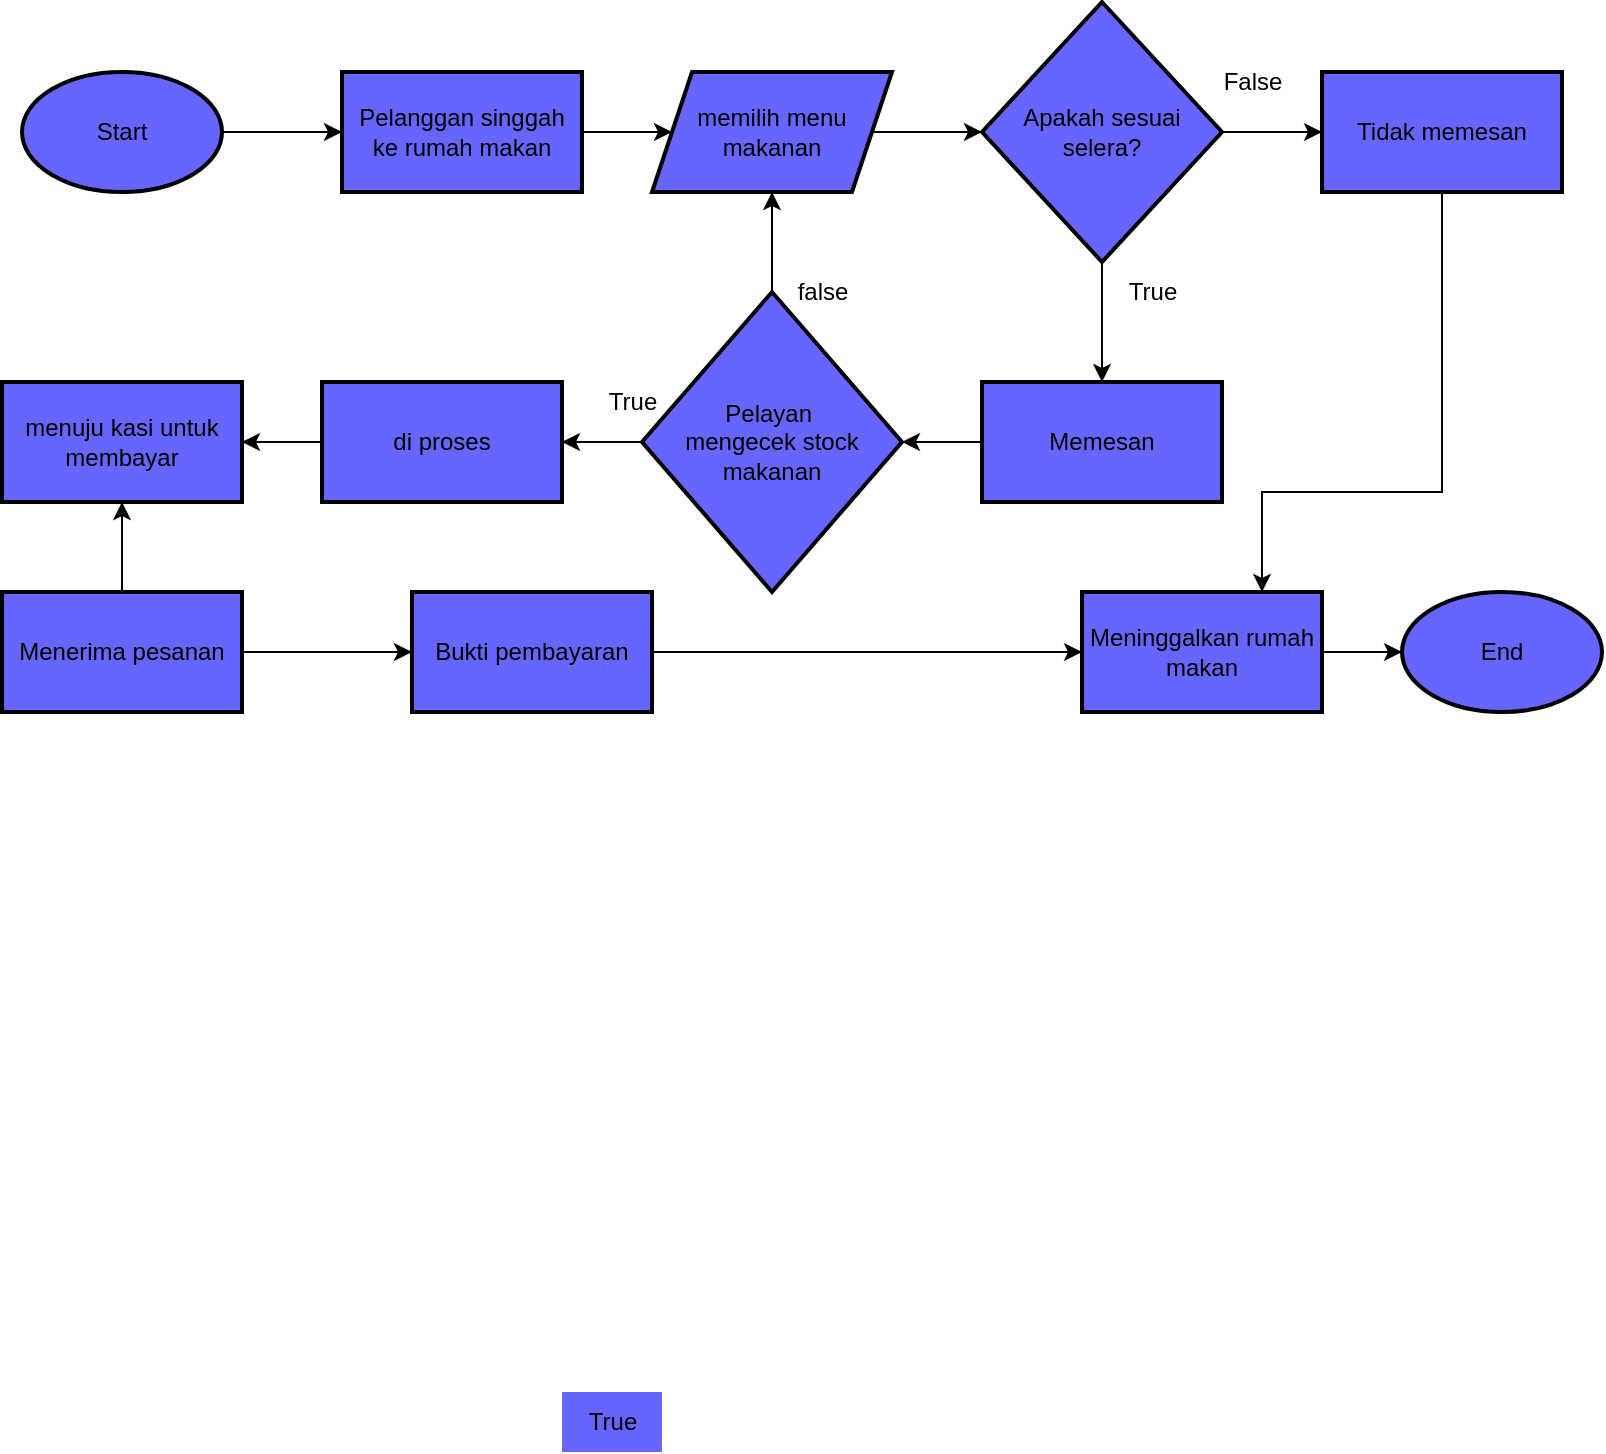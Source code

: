 <mxfile version="24.7.8" pages="5">
  <diagram name="pemesanan makanan" id="CkbLeCHALclp_3PPHxIY">
    <mxGraphModel dx="1399" dy="550" grid="1" gridSize="10" guides="1" tooltips="1" connect="1" arrows="1" fold="1" page="1" pageScale="1" pageWidth="850" pageHeight="1100" math="0" shadow="0">
      <root>
        <mxCell id="0" />
        <mxCell id="1" parent="0" />
        <mxCell id="htsnyswXLWh0J3llnp7j-3" value="" style="edgeStyle=orthogonalEdgeStyle;rounded=0;orthogonalLoop=1;jettySize=auto;html=1;fillColor=#6666FF;" edge="1" parent="1" source="htsnyswXLWh0J3llnp7j-1" target="htsnyswXLWh0J3llnp7j-2">
          <mxGeometry relative="1" as="geometry" />
        </mxCell>
        <mxCell id="htsnyswXLWh0J3llnp7j-1" value="Start" style="strokeWidth=2;html=1;shape=mxgraph.flowchart.start_1;whiteSpace=wrap;fillColor=#6666FF;" vertex="1" parent="1">
          <mxGeometry x="50" y="60" width="100" height="60" as="geometry" />
        </mxCell>
        <mxCell id="5s0gb9AoTBUHv-penZFS-6" value="" style="edgeStyle=orthogonalEdgeStyle;rounded=0;orthogonalLoop=1;jettySize=auto;html=1;fillColor=#6666FF;" edge="1" parent="1" source="htsnyswXLWh0J3llnp7j-2" target="5s0gb9AoTBUHv-penZFS-5">
          <mxGeometry relative="1" as="geometry" />
        </mxCell>
        <mxCell id="htsnyswXLWh0J3llnp7j-2" value="Pelanggan singgah ke rumah makan" style="whiteSpace=wrap;html=1;strokeWidth=2;fillColor=#6666FF;" vertex="1" parent="1">
          <mxGeometry x="210" y="60" width="120" height="60" as="geometry" />
        </mxCell>
        <mxCell id="5s0gb9AoTBUHv-penZFS-8" value="" style="edgeStyle=orthogonalEdgeStyle;rounded=0;orthogonalLoop=1;jettySize=auto;html=1;fillColor=#6666FF;" edge="1" parent="1" source="htsnyswXLWh0J3llnp7j-6" target="htsnyswXLWh0J3llnp7j-8">
          <mxGeometry relative="1" as="geometry" />
        </mxCell>
        <mxCell id="5s0gb9AoTBUHv-penZFS-9" value="" style="edgeStyle=orthogonalEdgeStyle;rounded=0;orthogonalLoop=1;jettySize=auto;html=1;fillColor=#6666FF;" edge="1" parent="1" source="htsnyswXLWh0J3llnp7j-6" target="htsnyswXLWh0J3llnp7j-18">
          <mxGeometry relative="1" as="geometry" />
        </mxCell>
        <mxCell id="htsnyswXLWh0J3llnp7j-6" value="Apakah sesuai selera?" style="rhombus;whiteSpace=wrap;html=1;strokeWidth=2;fillColor=#6666FF;" vertex="1" parent="1">
          <mxGeometry x="530" y="25" width="120" height="130" as="geometry" />
        </mxCell>
        <mxCell id="5s0gb9AoTBUHv-penZFS-16" style="edgeStyle=orthogonalEdgeStyle;rounded=0;orthogonalLoop=1;jettySize=auto;html=1;entryX=0.75;entryY=0;entryDx=0;entryDy=0;fillColor=#6666FF;" edge="1" parent="1" source="htsnyswXLWh0J3llnp7j-8" target="htsnyswXLWh0J3llnp7j-33">
          <mxGeometry relative="1" as="geometry">
            <mxPoint x="670" y="310" as="targetPoint" />
            <Array as="points">
              <mxPoint x="760" y="270" />
              <mxPoint x="670" y="270" />
            </Array>
          </mxGeometry>
        </mxCell>
        <mxCell id="htsnyswXLWh0J3llnp7j-8" value="Tidak memesan" style="whiteSpace=wrap;html=1;strokeWidth=2;fillColor=#6666FF;" vertex="1" parent="1">
          <mxGeometry x="700" y="60" width="120" height="60" as="geometry" />
        </mxCell>
        <mxCell id="htsnyswXLWh0J3llnp7j-23" value="" style="edgeStyle=orthogonalEdgeStyle;rounded=0;orthogonalLoop=1;jettySize=auto;html=1;fillColor=#6666FF;" edge="1" parent="1" source="htsnyswXLWh0J3llnp7j-12" target="htsnyswXLWh0J3llnp7j-22">
          <mxGeometry relative="1" as="geometry" />
        </mxCell>
        <mxCell id="5s0gb9AoTBUHv-penZFS-10" style="edgeStyle=orthogonalEdgeStyle;rounded=0;orthogonalLoop=1;jettySize=auto;html=1;fillColor=#6666FF;" edge="1" parent="1" source="htsnyswXLWh0J3llnp7j-12" target="5s0gb9AoTBUHv-penZFS-5">
          <mxGeometry relative="1" as="geometry" />
        </mxCell>
        <mxCell id="htsnyswXLWh0J3llnp7j-12" value="Pelayan&amp;nbsp;&lt;div&gt;mengecek stock makanan&lt;/div&gt;" style="rhombus;whiteSpace=wrap;html=1;strokeWidth=2;fillColor=#6666FF;" vertex="1" parent="1">
          <mxGeometry x="360" y="170" width="130" height="150" as="geometry" />
        </mxCell>
        <mxCell id="5s0gb9AoTBUHv-penZFS-12" value="" style="edgeStyle=orthogonalEdgeStyle;rounded=0;orthogonalLoop=1;jettySize=auto;html=1;fillColor=#6666FF;" edge="1" parent="1" source="htsnyswXLWh0J3llnp7j-18" target="htsnyswXLWh0J3llnp7j-12">
          <mxGeometry relative="1" as="geometry" />
        </mxCell>
        <mxCell id="htsnyswXLWh0J3llnp7j-18" value="Memesan" style="whiteSpace=wrap;html=1;strokeWidth=2;fillColor=#6666FF;" vertex="1" parent="1">
          <mxGeometry x="530" y="215" width="120" height="60" as="geometry" />
        </mxCell>
        <mxCell id="5s0gb9AoTBUHv-penZFS-13" value="" style="edgeStyle=orthogonalEdgeStyle;rounded=0;orthogonalLoop=1;jettySize=auto;html=1;fillColor=#6666FF;" edge="1" parent="1" source="htsnyswXLWh0J3llnp7j-22" target="htsnyswXLWh0J3llnp7j-29">
          <mxGeometry relative="1" as="geometry" />
        </mxCell>
        <mxCell id="htsnyswXLWh0J3llnp7j-22" value="di proses" style="whiteSpace=wrap;html=1;strokeWidth=2;fillColor=#6666FF;" vertex="1" parent="1">
          <mxGeometry x="200" y="215" width="120" height="60" as="geometry" />
        </mxCell>
        <mxCell id="htsnyswXLWh0J3llnp7j-30" value="" style="edgeStyle=orthogonalEdgeStyle;rounded=0;orthogonalLoop=1;jettySize=auto;html=1;fillColor=#6666FF;" edge="1" parent="1" source="htsnyswXLWh0J3llnp7j-27" target="htsnyswXLWh0J3llnp7j-29">
          <mxGeometry relative="1" as="geometry" />
        </mxCell>
        <mxCell id="5s0gb9AoTBUHv-penZFS-15" value="" style="edgeStyle=orthogonalEdgeStyle;rounded=0;orthogonalLoop=1;jettySize=auto;html=1;fillColor=#6666FF;" edge="1" parent="1" source="htsnyswXLWh0J3llnp7j-27" target="htsnyswXLWh0J3llnp7j-31">
          <mxGeometry relative="1" as="geometry" />
        </mxCell>
        <mxCell id="htsnyswXLWh0J3llnp7j-27" value="Menerima pesanan" style="whiteSpace=wrap;html=1;strokeWidth=2;fillColor=#6666FF;" vertex="1" parent="1">
          <mxGeometry x="40" y="320" width="120" height="60" as="geometry" />
        </mxCell>
        <mxCell id="htsnyswXLWh0J3llnp7j-29" value="menuju kasi untuk membayar" style="whiteSpace=wrap;html=1;strokeWidth=2;fillColor=#6666FF;" vertex="1" parent="1">
          <mxGeometry x="40" y="215" width="120" height="60" as="geometry" />
        </mxCell>
        <mxCell id="htsnyswXLWh0J3llnp7j-34" value="" style="edgeStyle=orthogonalEdgeStyle;rounded=0;orthogonalLoop=1;jettySize=auto;html=1;fillColor=#6666FF;" edge="1" parent="1" source="htsnyswXLWh0J3llnp7j-31" target="htsnyswXLWh0J3llnp7j-33">
          <mxGeometry relative="1" as="geometry" />
        </mxCell>
        <mxCell id="htsnyswXLWh0J3llnp7j-31" value="Bukti pembayaran" style="whiteSpace=wrap;html=1;strokeWidth=2;fillColor=#6666FF;" vertex="1" parent="1">
          <mxGeometry x="245" y="320" width="120" height="60" as="geometry" />
        </mxCell>
        <mxCell id="htsnyswXLWh0J3llnp7j-36" style="edgeStyle=orthogonalEdgeStyle;rounded=0;orthogonalLoop=1;jettySize=auto;html=1;fillColor=#6666FF;" edge="1" parent="1" source="htsnyswXLWh0J3llnp7j-33" target="htsnyswXLWh0J3llnp7j-35">
          <mxGeometry relative="1" as="geometry" />
        </mxCell>
        <mxCell id="htsnyswXLWh0J3llnp7j-33" value="Meninggalkan rumah makan" style="whiteSpace=wrap;html=1;strokeWidth=2;fillColor=#6666FF;" vertex="1" parent="1">
          <mxGeometry x="580" y="320" width="120" height="60" as="geometry" />
        </mxCell>
        <mxCell id="htsnyswXLWh0J3llnp7j-35" value="End" style="strokeWidth=2;html=1;shape=mxgraph.flowchart.start_1;whiteSpace=wrap;fillColor=#6666FF;" vertex="1" parent="1">
          <mxGeometry x="740" y="320" width="100" height="60" as="geometry" />
        </mxCell>
        <mxCell id="htsnyswXLWh0J3llnp7j-39" value="True" style="text;html=1;align=center;verticalAlign=middle;resizable=0;points=[];autosize=1;strokeColor=none;fillColor=none;" vertex="1" parent="1">
          <mxGeometry x="330" y="210" width="50" height="30" as="geometry" />
        </mxCell>
        <mxCell id="htsnyswXLWh0J3llnp7j-40" value="False" style="text;html=1;align=center;verticalAlign=middle;resizable=0;points=[];autosize=1;strokeColor=none;fillColor=none;" vertex="1" parent="1">
          <mxGeometry x="640" y="50" width="50" height="30" as="geometry" />
        </mxCell>
        <mxCell id="htsnyswXLWh0J3llnp7j-41" value="True" style="text;html=1;align=center;verticalAlign=middle;resizable=0;points=[];autosize=1;strokeColor=none;fillColor=#6666FF;" vertex="1" parent="1">
          <mxGeometry x="320" y="720" width="50" height="30" as="geometry" />
        </mxCell>
        <mxCell id="htsnyswXLWh0J3llnp7j-42" value="false" style="text;html=1;align=center;verticalAlign=middle;resizable=0;points=[];autosize=1;strokeColor=none;fillColor=none;" vertex="1" parent="1">
          <mxGeometry x="425" y="155" width="50" height="30" as="geometry" />
        </mxCell>
        <mxCell id="5s0gb9AoTBUHv-penZFS-7" value="" style="edgeStyle=orthogonalEdgeStyle;rounded=0;orthogonalLoop=1;jettySize=auto;html=1;fillColor=#6666FF;" edge="1" parent="1" source="5s0gb9AoTBUHv-penZFS-5" target="htsnyswXLWh0J3llnp7j-6">
          <mxGeometry relative="1" as="geometry" />
        </mxCell>
        <mxCell id="5s0gb9AoTBUHv-penZFS-5" value="memilih menu makanan" style="shape=parallelogram;perimeter=parallelogramPerimeter;whiteSpace=wrap;html=1;fixedSize=1;strokeWidth=2;fillColor=#6666FF;" vertex="1" parent="1">
          <mxGeometry x="365" y="60" width="120" height="60" as="geometry" />
        </mxCell>
        <mxCell id="5s0gb9AoTBUHv-penZFS-17" value="True" style="text;html=1;align=center;verticalAlign=middle;resizable=0;points=[];autosize=1;strokeColor=none;fillColor=none;" vertex="1" parent="1">
          <mxGeometry x="590" y="155" width="50" height="30" as="geometry" />
        </mxCell>
      </root>
    </mxGraphModel>
  </diagram>
  <diagram name="beli laptop" id="Hm82fvYakCjpdmn8j6nd">
    <mxGraphModel dx="1152" dy="453" grid="1" gridSize="10" guides="1" tooltips="1" connect="1" arrows="1" fold="1" page="1" pageScale="1" pageWidth="850" pageHeight="1100" math="0" shadow="0">
      <root>
        <mxCell id="cfcYn18Edp9DdR7p8Wk8-0" />
        <mxCell id="cfcYn18Edp9DdR7p8Wk8-1" parent="cfcYn18Edp9DdR7p8Wk8-0" />
        <mxCell id="cfcYn18Edp9DdR7p8Wk8-2" value="" style="edgeStyle=orthogonalEdgeStyle;rounded=0;orthogonalLoop=1;jettySize=auto;html=1;fillColor=#6666FF;" edge="1" parent="cfcYn18Edp9DdR7p8Wk8-1" source="cfcYn18Edp9DdR7p8Wk8-3" target="cfcYn18Edp9DdR7p8Wk8-5">
          <mxGeometry relative="1" as="geometry" />
        </mxCell>
        <mxCell id="cfcYn18Edp9DdR7p8Wk8-3" value="Start" style="strokeWidth=2;html=1;shape=mxgraph.flowchart.start_1;whiteSpace=wrap;fillColor=#6666FF;" vertex="1" parent="cfcYn18Edp9DdR7p8Wk8-1">
          <mxGeometry x="20" y="60" width="100" height="60" as="geometry" />
        </mxCell>
        <mxCell id="cfcYn18Edp9DdR7p8Wk8-4" value="" style="edgeStyle=orthogonalEdgeStyle;rounded=0;orthogonalLoop=1;jettySize=auto;html=1;fillColor=#6666FF;" edge="1" parent="cfcYn18Edp9DdR7p8Wk8-1" source="cfcYn18Edp9DdR7p8Wk8-5" target="cfcYn18Edp9DdR7p8Wk8-32">
          <mxGeometry relative="1" as="geometry" />
        </mxCell>
        <mxCell id="cfcYn18Edp9DdR7p8Wk8-5" value="&lt;div&gt;hargaLaptop,&lt;span style=&quot;background-color: initial;&quot;&gt;kredit,&lt;/span&gt;&lt;/div&gt;&lt;div&gt;hargaKredit,sisaPinjaman,&lt;/div&gt;&lt;div&gt;uangMuka,cicilan&lt;/div&gt;" style="whiteSpace=wrap;html=1;strokeWidth=2;fillColor=#6666FF;" vertex="1" parent="cfcYn18Edp9DdR7p8Wk8-1">
          <mxGeometry x="150" y="60" width="150" height="60" as="geometry" />
        </mxCell>
        <mxCell id="b50e6whjWkJeKd7gH1mF-1" value="" style="edgeStyle=orthogonalEdgeStyle;rounded=0;orthogonalLoop=1;jettySize=auto;html=1;fillColor=#6666FF;" edge="1" parent="cfcYn18Edp9DdR7p8Wk8-1" source="cfcYn18Edp9DdR7p8Wk8-10" target="cfcYn18Edp9DdR7p8Wk8-15">
          <mxGeometry relative="1" as="geometry" />
        </mxCell>
        <mxCell id="cfcYn18Edp9DdR7p8Wk8-10" value="&lt;div&gt;kredit =&amp;nbsp;&lt;/div&gt;&lt;div&gt;0.20 * hargaLaptop&lt;/div&gt;" style="whiteSpace=wrap;html=1;strokeWidth=2;fillColor=#6666FF;" vertex="1" parent="cfcYn18Edp9DdR7p8Wk8-1">
          <mxGeometry x="480" y="60" width="120" height="60" as="geometry" />
        </mxCell>
        <mxCell id="b50e6whjWkJeKd7gH1mF-3" value="" style="edgeStyle=orthogonalEdgeStyle;rounded=0;orthogonalLoop=1;jettySize=auto;html=1;fillColor=#6666FF;" edge="1" parent="cfcYn18Edp9DdR7p8Wk8-1" source="cfcYn18Edp9DdR7p8Wk8-15" target="b50e6whjWkJeKd7gH1mF-2">
          <mxGeometry relative="1" as="geometry" />
        </mxCell>
        <mxCell id="cfcYn18Edp9DdR7p8Wk8-15" value="hargaKredit =&amp;nbsp;&lt;div&gt;kredit + hargaLaptop&lt;/div&gt;" style="whiteSpace=wrap;html=1;strokeWidth=2;fillColor=#6666FF;" vertex="1" parent="cfcYn18Edp9DdR7p8Wk8-1">
          <mxGeometry x="630" y="60" width="120" height="60" as="geometry" />
        </mxCell>
        <mxCell id="cfcYn18Edp9DdR7p8Wk8-26" value="End" style="strokeWidth=2;html=1;shape=mxgraph.flowchart.start_1;whiteSpace=wrap;fillColor=#6666FF;" vertex="1" parent="cfcYn18Edp9DdR7p8Wk8-1">
          <mxGeometry x="20" y="160" width="100" height="60" as="geometry" />
        </mxCell>
        <mxCell id="cfcYn18Edp9DdR7p8Wk8-29" value="True" style="text;html=1;align=center;verticalAlign=middle;resizable=0;points=[];autosize=1;strokeColor=none;fillColor=#6666FF;" vertex="1" parent="cfcYn18Edp9DdR7p8Wk8-1">
          <mxGeometry x="320" y="720" width="50" height="30" as="geometry" />
        </mxCell>
        <mxCell id="b50e6whjWkJeKd7gH1mF-0" value="" style="edgeStyle=orthogonalEdgeStyle;rounded=0;orthogonalLoop=1;jettySize=auto;html=1;fillColor=#6666FF;" edge="1" parent="cfcYn18Edp9DdR7p8Wk8-1" source="cfcYn18Edp9DdR7p8Wk8-32" target="cfcYn18Edp9DdR7p8Wk8-10">
          <mxGeometry relative="1" as="geometry" />
        </mxCell>
        <mxCell id="cfcYn18Edp9DdR7p8Wk8-32" value="hargaLaptop" style="shape=parallelogram;perimeter=parallelogramPerimeter;whiteSpace=wrap;html=1;fixedSize=1;strokeWidth=2;fillColor=#6666FF;" vertex="1" parent="cfcYn18Edp9DdR7p8Wk8-1">
          <mxGeometry x="330" y="60" width="120" height="60" as="geometry" />
        </mxCell>
        <mxCell id="b50e6whjWkJeKd7gH1mF-5" value="" style="edgeStyle=orthogonalEdgeStyle;rounded=0;orthogonalLoop=1;jettySize=auto;html=1;fillColor=#6666FF;" edge="1" parent="cfcYn18Edp9DdR7p8Wk8-1" source="b50e6whjWkJeKd7gH1mF-2" target="b50e6whjWkJeKd7gH1mF-4">
          <mxGeometry relative="1" as="geometry" />
        </mxCell>
        <mxCell id="b50e6whjWkJeKd7gH1mF-2" value="uangMuka =&amp;nbsp;&lt;div&gt;0.30 * hargaKredit&lt;/div&gt;" style="whiteSpace=wrap;html=1;strokeWidth=2;fillColor=#6666FF;" vertex="1" parent="cfcYn18Edp9DdR7p8Wk8-1">
          <mxGeometry x="630" y="160" width="120" height="60" as="geometry" />
        </mxCell>
        <mxCell id="b50e6whjWkJeKd7gH1mF-8" value="" style="edgeStyle=orthogonalEdgeStyle;rounded=0;orthogonalLoop=1;jettySize=auto;html=1;fillColor=#6666FF;" edge="1" parent="cfcYn18Edp9DdR7p8Wk8-1" source="b50e6whjWkJeKd7gH1mF-4" target="b50e6whjWkJeKd7gH1mF-7">
          <mxGeometry relative="1" as="geometry" />
        </mxCell>
        <mxCell id="b50e6whjWkJeKd7gH1mF-4" value="sisaPinjaman =&lt;div&gt;hargaKredit - uangMuka&lt;/div&gt;" style="whiteSpace=wrap;html=1;strokeWidth=2;fillColor=#6666FF;" vertex="1" parent="cfcYn18Edp9DdR7p8Wk8-1">
          <mxGeometry x="450" y="160" width="150" height="60" as="geometry" />
        </mxCell>
        <mxCell id="b50e6whjWkJeKd7gH1mF-11" value="" style="edgeStyle=orthogonalEdgeStyle;rounded=0;orthogonalLoop=1;jettySize=auto;html=1;fillColor=#6666FF;" edge="1" parent="cfcYn18Edp9DdR7p8Wk8-1" source="b50e6whjWkJeKd7gH1mF-7" target="b50e6whjWkJeKd7gH1mF-10">
          <mxGeometry relative="1" as="geometry" />
        </mxCell>
        <mxCell id="b50e6whjWkJeKd7gH1mF-7" value="cicilan = sisaPinjaman / 12" style="whiteSpace=wrap;html=1;strokeWidth=2;fillColor=#6666FF;" vertex="1" parent="cfcYn18Edp9DdR7p8Wk8-1">
          <mxGeometry x="300" y="160" width="120" height="60" as="geometry" />
        </mxCell>
        <mxCell id="b50e6whjWkJeKd7gH1mF-12" value="" style="edgeStyle=orthogonalEdgeStyle;rounded=0;orthogonalLoop=1;jettySize=auto;html=1;fillColor=#6666FF;" edge="1" parent="cfcYn18Edp9DdR7p8Wk8-1" source="b50e6whjWkJeKd7gH1mF-10" target="cfcYn18Edp9DdR7p8Wk8-26">
          <mxGeometry relative="1" as="geometry" />
        </mxCell>
        <mxCell id="b50e6whjWkJeKd7gH1mF-10" value="uangMuka,&amp;nbsp;&lt;div&gt;cicilan&lt;/div&gt;" style="shape=parallelogram;perimeter=parallelogramPerimeter;whiteSpace=wrap;html=1;fixedSize=1;strokeWidth=2;fillColor=#6666FF;" vertex="1" parent="cfcYn18Edp9DdR7p8Wk8-1">
          <mxGeometry x="150" y="160" width="120" height="60" as="geometry" />
        </mxCell>
      </root>
    </mxGraphModel>
  </diagram>
  <diagram name="umur" id="2sgt1J4r972oDTUW0W0C">
    <mxGraphModel dx="1152" dy="453" grid="1" gridSize="10" guides="1" tooltips="1" connect="1" arrows="1" fold="1" page="1" pageScale="1" pageWidth="850" pageHeight="1100" math="0" shadow="0">
      <root>
        <mxCell id="o_4d3gy71auAjFBU5haP-0" />
        <mxCell id="o_4d3gy71auAjFBU5haP-1" parent="o_4d3gy71auAjFBU5haP-0" />
        <mxCell id="swIXTksv4rheHcoyy7-F-1" value="" style="edgeStyle=orthogonalEdgeStyle;rounded=0;orthogonalLoop=1;jettySize=auto;html=1;fillColor=#6666FF;" edge="1" parent="o_4d3gy71auAjFBU5haP-1" source="o_4d3gy71auAjFBU5haP-3" target="swIXTksv4rheHcoyy7-F-0">
          <mxGeometry relative="1" as="geometry" />
        </mxCell>
        <mxCell id="o_4d3gy71auAjFBU5haP-3" value="Start" style="strokeWidth=2;html=1;shape=mxgraph.flowchart.start_1;whiteSpace=wrap;fillColor=#6666FF;" vertex="1" parent="o_4d3gy71auAjFBU5haP-1">
          <mxGeometry x="260" y="110" width="100" height="60" as="geometry" />
        </mxCell>
        <mxCell id="o_4d3gy71auAjFBU5haP-6" value="" style="edgeStyle=orthogonalEdgeStyle;rounded=0;orthogonalLoop=1;jettySize=auto;html=1;fillColor=#6666FF;" edge="1" parent="o_4d3gy71auAjFBU5haP-1" source="o_4d3gy71auAjFBU5haP-7" target="o_4d3gy71auAjFBU5haP-9">
          <mxGeometry relative="1" as="geometry" />
        </mxCell>
        <mxCell id="o_4d3gy71auAjFBU5haP-7" value="a = 8 + b;" style="whiteSpace=wrap;html=1;strokeWidth=2;fillColor=#6666FF;" vertex="1" parent="o_4d3gy71auAjFBU5haP-1">
          <mxGeometry x="90" y="350" width="120" height="60" as="geometry" />
        </mxCell>
        <mxCell id="o_4d3gy71auAjFBU5haP-8" value="" style="edgeStyle=orthogonalEdgeStyle;rounded=0;orthogonalLoop=1;jettySize=auto;html=1;fillColor=#6666FF;" edge="1" parent="o_4d3gy71auAjFBU5haP-1" source="o_4d3gy71auAjFBU5haP-9" target="o_4d3gy71auAjFBU5haP-15">
          <mxGeometry relative="1" as="geometry" />
        </mxCell>
        <mxCell id="o_4d3gy71auAjFBU5haP-9" value="c = 5 + b;" style="whiteSpace=wrap;html=1;strokeWidth=2;fillColor=#6666FF;" vertex="1" parent="o_4d3gy71auAjFBU5haP-1">
          <mxGeometry x="250" y="350" width="120" height="60" as="geometry" />
        </mxCell>
        <mxCell id="o_4d3gy71auAjFBU5haP-10" value="End" style="strokeWidth=2;html=1;shape=mxgraph.flowchart.start_1;whiteSpace=wrap;fillColor=#6666FF;" vertex="1" parent="o_4d3gy71auAjFBU5haP-1">
          <mxGeometry x="640" y="220" width="100" height="60" as="geometry" />
        </mxCell>
        <mxCell id="o_4d3gy71auAjFBU5haP-11" value="True" style="text;html=1;align=center;verticalAlign=middle;resizable=0;points=[];autosize=1;strokeColor=none;fillColor=#6666FF;" vertex="1" parent="o_4d3gy71auAjFBU5haP-1">
          <mxGeometry x="400" y="710" width="50" height="30" as="geometry" />
        </mxCell>
        <mxCell id="o_4d3gy71auAjFBU5haP-12" value="" style="edgeStyle=orthogonalEdgeStyle;rounded=0;orthogonalLoop=1;jettySize=auto;html=1;fillColor=#6666FF;" edge="1" parent="o_4d3gy71auAjFBU5haP-1" source="o_4d3gy71auAjFBU5haP-13" target="o_4d3gy71auAjFBU5haP-7">
          <mxGeometry relative="1" as="geometry" />
        </mxCell>
        <mxCell id="o_4d3gy71auAjFBU5haP-13" value="input umur budi" style="shape=parallelogram;perimeter=parallelogramPerimeter;whiteSpace=wrap;html=1;fixedSize=1;strokeWidth=2;fillColor=#6666FF;" vertex="1" parent="o_4d3gy71auAjFBU5haP-1">
          <mxGeometry x="90" y="230" width="120" height="60" as="geometry" />
        </mxCell>
        <mxCell id="swIXTksv4rheHcoyy7-F-5" value="" style="edgeStyle=orthogonalEdgeStyle;rounded=0;orthogonalLoop=1;jettySize=auto;html=1;fillColor=#6666FF;" edge="1" parent="o_4d3gy71auAjFBU5haP-1" source="o_4d3gy71auAjFBU5haP-15" target="swIXTksv4rheHcoyy7-F-4">
          <mxGeometry relative="1" as="geometry" />
        </mxCell>
        <mxCell id="swIXTksv4rheHcoyy7-F-14" style="edgeStyle=orthogonalEdgeStyle;rounded=0;orthogonalLoop=1;jettySize=auto;html=1;fillColor=#6666FF;" edge="1" parent="o_4d3gy71auAjFBU5haP-1" source="o_4d3gy71auAjFBU5haP-15" target="swIXTksv4rheHcoyy7-F-12">
          <mxGeometry relative="1" as="geometry">
            <Array as="points">
              <mxPoint x="410" y="290" />
              <mxPoint x="410" y="200" />
            </Array>
          </mxGeometry>
        </mxCell>
        <mxCell id="swIXTksv4rheHcoyy7-F-15" style="edgeStyle=orthogonalEdgeStyle;rounded=0;orthogonalLoop=1;jettySize=auto;html=1;entryX=0;entryY=0.5;entryDx=0;entryDy=0;fillColor=#6666FF;" edge="1" parent="o_4d3gy71auAjFBU5haP-1" source="o_4d3gy71auAjFBU5haP-15" target="swIXTksv4rheHcoyy7-F-8">
          <mxGeometry relative="1" as="geometry">
            <Array as="points">
              <mxPoint x="410" y="290" />
              <mxPoint x="410" y="110" />
            </Array>
          </mxGeometry>
        </mxCell>
        <mxCell id="swIXTksv4rheHcoyy7-F-16" style="edgeStyle=orthogonalEdgeStyle;rounded=0;orthogonalLoop=1;jettySize=auto;html=1;entryX=0;entryY=0.5;entryDx=0;entryDy=0;fillColor=#6666FF;" edge="1" parent="o_4d3gy71auAjFBU5haP-1" source="o_4d3gy71auAjFBU5haP-15" target="swIXTksv4rheHcoyy7-F-10">
          <mxGeometry relative="1" as="geometry">
            <Array as="points">
              <mxPoint x="410" y="290" />
              <mxPoint x="410" y="380" />
            </Array>
          </mxGeometry>
        </mxCell>
        <mxCell id="o_4d3gy71auAjFBU5haP-15" value="&amp;nbsp;d = (a+b)/2;" style="whiteSpace=wrap;html=1;strokeWidth=2;fillColor=#6666FF;" vertex="1" parent="o_4d3gy71auAjFBU5haP-1">
          <mxGeometry x="250" y="260" width="120" height="60" as="geometry" />
        </mxCell>
        <mxCell id="swIXTksv4rheHcoyy7-F-3" value="" style="edgeStyle=orthogonalEdgeStyle;rounded=0;orthogonalLoop=1;jettySize=auto;html=1;fillColor=#6666FF;" edge="1" parent="o_4d3gy71auAjFBU5haP-1" source="swIXTksv4rheHcoyy7-F-0" target="o_4d3gy71auAjFBU5haP-13">
          <mxGeometry relative="1" as="geometry" />
        </mxCell>
        <mxCell id="swIXTksv4rheHcoyy7-F-0" value="a,b,c,d" style="whiteSpace=wrap;html=1;strokeWidth=2;fillColor=#6666FF;" vertex="1" parent="o_4d3gy71auAjFBU5haP-1">
          <mxGeometry x="90" y="110" width="120" height="60" as="geometry" />
        </mxCell>
        <mxCell id="swIXTksv4rheHcoyy7-F-4" value="&quot;umur andi&lt;div&gt;&lt;span style=&quot;background-color: initial;&quot;&gt;yaitu =&quot; +c&lt;/span&gt;&lt;/div&gt;" style="shape=parallelogram;perimeter=parallelogramPerimeter;whiteSpace=wrap;html=1;fixedSize=1;strokeWidth=2;fillColor=#6666FF;" vertex="1" parent="o_4d3gy71auAjFBU5haP-1">
          <mxGeometry x="440" y="260" width="120" height="60" as="geometry" />
        </mxCell>
        <mxCell id="swIXTksv4rheHcoyy7-F-8" value="&quot;umur andi&lt;div&gt;&lt;span style=&quot;background-color: initial;&quot;&gt;yaitu =&quot; +a&lt;/span&gt;&lt;/div&gt;" style="shape=parallelogram;perimeter=parallelogramPerimeter;whiteSpace=wrap;html=1;fixedSize=1;strokeWidth=2;fillColor=#6666FF;" vertex="1" parent="o_4d3gy71auAjFBU5haP-1">
          <mxGeometry x="440" y="80" width="120" height="60" as="geometry" />
        </mxCell>
        <mxCell id="swIXTksv4rheHcoyy7-F-10" value="&quot;umur andi&lt;div&gt;&lt;span style=&quot;background-color: initial;&quot;&gt;yaitu =&quot; +d&lt;/span&gt;&lt;/div&gt;" style="shape=parallelogram;perimeter=parallelogramPerimeter;whiteSpace=wrap;html=1;fixedSize=1;strokeWidth=2;fillColor=#6666FF;" vertex="1" parent="o_4d3gy71auAjFBU5haP-1">
          <mxGeometry x="440" y="350" width="120" height="60" as="geometry" />
        </mxCell>
        <mxCell id="swIXTksv4rheHcoyy7-F-12" value="&quot;umur andi&lt;div&gt;&lt;span style=&quot;background-color: initial;&quot;&gt;yaitu =&quot; +b&lt;/span&gt;&lt;/div&gt;" style="shape=parallelogram;perimeter=parallelogramPerimeter;whiteSpace=wrap;html=1;fixedSize=1;strokeWidth=2;fillColor=#6666FF;" vertex="1" parent="o_4d3gy71auAjFBU5haP-1">
          <mxGeometry x="445" y="170" width="120" height="60" as="geometry" />
        </mxCell>
        <mxCell id="swIXTksv4rheHcoyy7-F-19" style="edgeStyle=orthogonalEdgeStyle;rounded=0;orthogonalLoop=1;jettySize=auto;html=1;entryX=0;entryY=0.5;entryDx=0;entryDy=0;entryPerimeter=0;fillColor=#6666FF;" edge="1" parent="o_4d3gy71auAjFBU5haP-1" source="swIXTksv4rheHcoyy7-F-4" target="o_4d3gy71auAjFBU5haP-10">
          <mxGeometry relative="1" as="geometry">
            <Array as="points">
              <mxPoint x="600" y="290" />
              <mxPoint x="600" y="250" />
            </Array>
          </mxGeometry>
        </mxCell>
        <mxCell id="swIXTksv4rheHcoyy7-F-20" style="edgeStyle=orthogonalEdgeStyle;rounded=0;orthogonalLoop=1;jettySize=auto;html=1;entryX=0;entryY=0.5;entryDx=0;entryDy=0;entryPerimeter=0;fillColor=#6666FF;" edge="1" parent="o_4d3gy71auAjFBU5haP-1" source="swIXTksv4rheHcoyy7-F-12" target="o_4d3gy71auAjFBU5haP-10">
          <mxGeometry relative="1" as="geometry">
            <Array as="points">
              <mxPoint x="600" y="200" />
              <mxPoint x="600" y="250" />
            </Array>
          </mxGeometry>
        </mxCell>
        <mxCell id="swIXTksv4rheHcoyy7-F-22" style="edgeStyle=orthogonalEdgeStyle;rounded=0;orthogonalLoop=1;jettySize=auto;html=1;entryX=0;entryY=0.5;entryDx=0;entryDy=0;entryPerimeter=0;fillColor=#6666FF;" edge="1" parent="o_4d3gy71auAjFBU5haP-1" source="swIXTksv4rheHcoyy7-F-10" target="o_4d3gy71auAjFBU5haP-10">
          <mxGeometry relative="1" as="geometry">
            <Array as="points">
              <mxPoint x="600" y="380" />
              <mxPoint x="600" y="250" />
            </Array>
          </mxGeometry>
        </mxCell>
        <mxCell id="swIXTksv4rheHcoyy7-F-23" style="edgeStyle=orthogonalEdgeStyle;rounded=0;orthogonalLoop=1;jettySize=auto;html=1;entryX=0;entryY=0.5;entryDx=0;entryDy=0;entryPerimeter=0;fillColor=#6666FF;" edge="1" parent="o_4d3gy71auAjFBU5haP-1" source="swIXTksv4rheHcoyy7-F-8" target="o_4d3gy71auAjFBU5haP-10">
          <mxGeometry relative="1" as="geometry" />
        </mxCell>
      </root>
    </mxGraphModel>
  </diagram>
  <diagram name="tanam pohon" id="qSS-WmRXi8BWayb82ku2">
    <mxGraphModel dx="979" dy="385" grid="1" gridSize="10" guides="1" tooltips="1" connect="1" arrows="1" fold="1" page="1" pageScale="1" pageWidth="850" pageHeight="1100" math="0" shadow="0">
      <root>
        <mxCell id="wDYNrOhzahem7_j0Db8b-0" />
        <mxCell id="wDYNrOhzahem7_j0Db8b-1" parent="wDYNrOhzahem7_j0Db8b-0" />
        <mxCell id="wDYNrOhzahem7_j0Db8b-2" value="" style="edgeStyle=orthogonalEdgeStyle;rounded=0;orthogonalLoop=1;jettySize=auto;html=1;fillColor=#6666FF;" edge="1" parent="wDYNrOhzahem7_j0Db8b-1" source="wDYNrOhzahem7_j0Db8b-3" target="wDYNrOhzahem7_j0Db8b-5">
          <mxGeometry relative="1" as="geometry" />
        </mxCell>
        <mxCell id="wDYNrOhzahem7_j0Db8b-3" value="Start" style="strokeWidth=2;html=1;shape=mxgraph.flowchart.start_1;whiteSpace=wrap;fillColor=#6666FF;" vertex="1" parent="wDYNrOhzahem7_j0Db8b-1">
          <mxGeometry x="20" y="60" width="100" height="60" as="geometry" />
        </mxCell>
        <mxCell id="wDYNrOhzahem7_j0Db8b-4" value="" style="edgeStyle=orthogonalEdgeStyle;rounded=0;orthogonalLoop=1;jettySize=auto;html=1;fillColor=#6666FF;" edge="1" parent="wDYNrOhzahem7_j0Db8b-1" source="wDYNrOhzahem7_j0Db8b-5" target="wDYNrOhzahem7_j0Db8b-13">
          <mxGeometry relative="1" as="geometry" />
        </mxCell>
        <mxCell id="wDYNrOhzahem7_j0Db8b-5" value="panjang,lebar,&lt;div&gt;banyakPohon,jarak,&lt;/div&gt;&lt;div&gt;pohonPanjang,pohonLebar&lt;br&gt;&lt;/div&gt;" style="whiteSpace=wrap;html=1;strokeWidth=2;fillColor=#6666FF;" vertex="1" parent="wDYNrOhzahem7_j0Db8b-1">
          <mxGeometry x="140" y="60" width="150" height="60" as="geometry" />
        </mxCell>
        <mxCell id="wDYNrOhzahem7_j0Db8b-10" value="End" style="strokeWidth=2;html=1;shape=mxgraph.flowchart.start_1;whiteSpace=wrap;fillColor=#6666FF;" vertex="1" parent="wDYNrOhzahem7_j0Db8b-1">
          <mxGeometry x="150" y="160" width="100" height="60" as="geometry" />
        </mxCell>
        <mxCell id="wDYNrOhzahem7_j0Db8b-11" value="True" style="text;html=1;align=center;verticalAlign=middle;resizable=0;points=[];autosize=1;strokeColor=none;fillColor=#6666FF;" vertex="1" parent="wDYNrOhzahem7_j0Db8b-1">
          <mxGeometry x="320" y="720" width="50" height="30" as="geometry" />
        </mxCell>
        <mxCell id="_aMhF6ilD9vTuohyQcPw-1" value="" style="edgeStyle=orthogonalEdgeStyle;rounded=0;orthogonalLoop=1;jettySize=auto;html=1;fillColor=#6666FF;" edge="1" parent="wDYNrOhzahem7_j0Db8b-1" source="wDYNrOhzahem7_j0Db8b-13" target="_aMhF6ilD9vTuohyQcPw-0">
          <mxGeometry relative="1" as="geometry" />
        </mxCell>
        <mxCell id="wDYNrOhzahem7_j0Db8b-13" value="panjang = 500" style="shape=parallelogram;perimeter=parallelogramPerimeter;whiteSpace=wrap;html=1;fixedSize=1;strokeWidth=2;fillColor=#6666FF;" vertex="1" parent="wDYNrOhzahem7_j0Db8b-1">
          <mxGeometry x="310" y="60" width="120" height="60" as="geometry" />
        </mxCell>
        <mxCell id="_aMhF6ilD9vTuohyQcPw-9" value="" style="edgeStyle=orthogonalEdgeStyle;rounded=0;orthogonalLoop=1;jettySize=auto;html=1;fillColor=#6666FF;" edge="1" parent="wDYNrOhzahem7_j0Db8b-1" source="wDYNrOhzahem7_j0Db8b-15" target="_aMhF6ilD9vTuohyQcPw-4">
          <mxGeometry relative="1" as="geometry" />
        </mxCell>
        <mxCell id="wDYNrOhzahem7_j0Db8b-15" value="pohonPanjang = panjang / jarak" style="whiteSpace=wrap;html=1;strokeWidth=2;fillColor=#6666FF;" vertex="1" parent="wDYNrOhzahem7_j0Db8b-1">
          <mxGeometry x="720" y="60" width="120" height="60" as="geometry" />
        </mxCell>
        <mxCell id="_aMhF6ilD9vTuohyQcPw-7" value="" style="edgeStyle=orthogonalEdgeStyle;rounded=0;orthogonalLoop=1;jettySize=auto;html=1;fillColor=#6666FF;" edge="1" parent="wDYNrOhzahem7_j0Db8b-1" source="wDYNrOhzahem7_j0Db8b-19" target="wDYNrOhzahem7_j0Db8b-21">
          <mxGeometry relative="1" as="geometry" />
        </mxCell>
        <mxCell id="wDYNrOhzahem7_j0Db8b-19" value="banyakPohon =&amp;nbsp;&lt;div&gt;2&amp;nbsp; * (pohonPanjang+pohonLebar)&lt;/div&gt;" style="whiteSpace=wrap;html=1;strokeWidth=2;fillColor=#6666FF;" vertex="1" parent="wDYNrOhzahem7_j0Db8b-1">
          <mxGeometry x="470" y="160" width="190" height="60" as="geometry" />
        </mxCell>
        <mxCell id="_aMhF6ilD9vTuohyQcPw-10" value="" style="edgeStyle=orthogonalEdgeStyle;rounded=0;orthogonalLoop=1;jettySize=auto;html=1;fillColor=#6666FF;" edge="1" parent="wDYNrOhzahem7_j0Db8b-1" source="wDYNrOhzahem7_j0Db8b-21" target="wDYNrOhzahem7_j0Db8b-10">
          <mxGeometry relative="1" as="geometry" />
        </mxCell>
        <mxCell id="wDYNrOhzahem7_j0Db8b-21" value="&quot;Total Pohon = &quot;&lt;div&gt;+banyakPohon&lt;/div&gt;" style="shape=parallelogram;perimeter=parallelogramPerimeter;whiteSpace=wrap;html=1;fixedSize=1;strokeWidth=2;fillColor=#6666FF;" vertex="1" parent="wDYNrOhzahem7_j0Db8b-1">
          <mxGeometry x="300" y="160" width="140" height="60" as="geometry" />
        </mxCell>
        <mxCell id="_aMhF6ilD9vTuohyQcPw-3" value="" style="edgeStyle=orthogonalEdgeStyle;rounded=0;orthogonalLoop=1;jettySize=auto;html=1;fillColor=#6666FF;" edge="1" parent="wDYNrOhzahem7_j0Db8b-1" source="_aMhF6ilD9vTuohyQcPw-0" target="_aMhF6ilD9vTuohyQcPw-2">
          <mxGeometry relative="1" as="geometry" />
        </mxCell>
        <mxCell id="_aMhF6ilD9vTuohyQcPw-0" value="&lt;div&gt;lebar = 300&lt;/div&gt;" style="shape=parallelogram;perimeter=parallelogramPerimeter;whiteSpace=wrap;html=1;fixedSize=1;strokeWidth=2;fillColor=#6666FF;" vertex="1" parent="wDYNrOhzahem7_j0Db8b-1">
          <mxGeometry x="440" y="60" width="120" height="60" as="geometry" />
        </mxCell>
        <mxCell id="_aMhF6ilD9vTuohyQcPw-8" value="" style="edgeStyle=orthogonalEdgeStyle;rounded=0;orthogonalLoop=1;jettySize=auto;html=1;fillColor=#6666FF;" edge="1" parent="wDYNrOhzahem7_j0Db8b-1" source="_aMhF6ilD9vTuohyQcPw-2" target="wDYNrOhzahem7_j0Db8b-15">
          <mxGeometry relative="1" as="geometry" />
        </mxCell>
        <mxCell id="_aMhF6ilD9vTuohyQcPw-2" value="jarak = 5" style="shape=parallelogram;perimeter=parallelogramPerimeter;whiteSpace=wrap;html=1;fixedSize=1;strokeWidth=2;fillColor=#6666FF;" vertex="1" parent="wDYNrOhzahem7_j0Db8b-1">
          <mxGeometry x="570" y="60" width="120" height="60" as="geometry" />
        </mxCell>
        <mxCell id="_aMhF6ilD9vTuohyQcPw-6" value="" style="edgeStyle=orthogonalEdgeStyle;rounded=0;orthogonalLoop=1;jettySize=auto;html=1;fillColor=#6666FF;" edge="1" parent="wDYNrOhzahem7_j0Db8b-1" source="_aMhF6ilD9vTuohyQcPw-4" target="wDYNrOhzahem7_j0Db8b-19">
          <mxGeometry relative="1" as="geometry" />
        </mxCell>
        <mxCell id="_aMhF6ilD9vTuohyQcPw-4" value="pohonLebar =&amp;nbsp;&lt;div&gt;lebar / jarak&lt;/div&gt;" style="whiteSpace=wrap;html=1;strokeWidth=2;fillColor=#6666FF;" vertex="1" parent="wDYNrOhzahem7_j0Db8b-1">
          <mxGeometry x="720" y="160" width="120" height="60" as="geometry" />
        </mxCell>
      </root>
    </mxGraphModel>
  </diagram>
  <diagram id="SMj_nQG2hn4TltpkaVTh" name="Page-5">
    <mxGraphModel dx="1180" dy="592" grid="1" gridSize="10" guides="1" tooltips="1" connect="1" arrows="1" fold="1" page="1" pageScale="1" pageWidth="850" pageHeight="1100" math="0" shadow="0">
      <root>
        <mxCell id="0" />
        <mxCell id="1" parent="0" />
        <mxCell id="cXDRhL9zQuSr1UYdaiF8-54" value="" style="edgeStyle=orthogonalEdgeStyle;rounded=0;orthogonalLoop=1;jettySize=auto;html=1;" edge="1" parent="1" source="cXDRhL9zQuSr1UYdaiF8-1" target="cXDRhL9zQuSr1UYdaiF8-2">
          <mxGeometry relative="1" as="geometry" />
        </mxCell>
        <mxCell id="cXDRhL9zQuSr1UYdaiF8-1" value="Start" style="strokeWidth=2;html=1;shape=mxgraph.flowchart.start_1;whiteSpace=wrap;fillColor=#6666FF;" vertex="1" parent="1">
          <mxGeometry x="100" y="400" width="100" height="60" as="geometry" />
        </mxCell>
        <mxCell id="cXDRhL9zQuSr1UYdaiF8-51" value="" style="edgeStyle=orthogonalEdgeStyle;rounded=0;orthogonalLoop=1;jettySize=auto;html=1;" edge="1" parent="1" source="cXDRhL9zQuSr1UYdaiF8-2" target="cXDRhL9zQuSr1UYdaiF8-31">
          <mxGeometry relative="1" as="geometry" />
        </mxCell>
        <mxCell id="cXDRhL9zQuSr1UYdaiF8-2" value="num" style="shape=parallelogram;perimeter=parallelogramPerimeter;whiteSpace=wrap;html=1;fixedSize=1;strokeWidth=2;fillColor=#6666FF;" vertex="1" parent="1">
          <mxGeometry x="90" y="270" width="120" height="60" as="geometry" />
        </mxCell>
        <mxCell id="cXDRhL9zQuSr1UYdaiF8-36" value="" style="edgeStyle=orthogonalEdgeStyle;rounded=0;orthogonalLoop=1;jettySize=auto;html=1;" edge="1" parent="1" source="cXDRhL9zQuSr1UYdaiF8-31" target="cXDRhL9zQuSr1UYdaiF8-35">
          <mxGeometry relative="1" as="geometry" />
        </mxCell>
        <mxCell id="cXDRhL9zQuSr1UYdaiF8-38" value="" style="edgeStyle=orthogonalEdgeStyle;rounded=0;orthogonalLoop=1;jettySize=auto;html=1;" edge="1" parent="1" source="cXDRhL9zQuSr1UYdaiF8-31" target="cXDRhL9zQuSr1UYdaiF8-37">
          <mxGeometry relative="1" as="geometry" />
        </mxCell>
        <mxCell id="cXDRhL9zQuSr1UYdaiF8-31" value="num &amp;lt;= 1" style="rhombus;whiteSpace=wrap;html=1;fillColor=#6666FF;strokeWidth=2;" vertex="1" parent="1">
          <mxGeometry x="270" y="260" width="80" height="80" as="geometry" />
        </mxCell>
        <mxCell id="cXDRhL9zQuSr1UYdaiF8-35" value="Bukan bilangan&lt;div&gt;prima&lt;/div&gt;" style="shape=parallelogram;perimeter=parallelogramPerimeter;whiteSpace=wrap;html=1;fixedSize=1;fillColor=#6666FF;strokeWidth=2;" vertex="1" parent="1">
          <mxGeometry x="390" y="270" width="120" height="60" as="geometry" />
        </mxCell>
        <mxCell id="cXDRhL9zQuSr1UYdaiF8-40" value="" style="edgeStyle=orthogonalEdgeStyle;rounded=0;orthogonalLoop=1;jettySize=auto;html=1;" edge="1" parent="1" source="cXDRhL9zQuSr1UYdaiF8-37" target="cXDRhL9zQuSr1UYdaiF8-39">
          <mxGeometry relative="1" as="geometry" />
        </mxCell>
        <mxCell id="cXDRhL9zQuSr1UYdaiF8-37" value="i = 2" style="whiteSpace=wrap;html=1;fillColor=#6666FF;strokeWidth=2;" vertex="1" parent="1">
          <mxGeometry x="250" y="390" width="120" height="60" as="geometry" />
        </mxCell>
        <mxCell id="cXDRhL9zQuSr1UYdaiF8-42" value="" style="edgeStyle=orthogonalEdgeStyle;rounded=0;orthogonalLoop=1;jettySize=auto;html=1;" edge="1" parent="1" source="cXDRhL9zQuSr1UYdaiF8-39" target="cXDRhL9zQuSr1UYdaiF8-41">
          <mxGeometry relative="1" as="geometry" />
        </mxCell>
        <mxCell id="cXDRhL9zQuSr1UYdaiF8-48" value="" style="edgeStyle=orthogonalEdgeStyle;rounded=0;orthogonalLoop=1;jettySize=auto;html=1;" edge="1" parent="1" source="cXDRhL9zQuSr1UYdaiF8-39" target="cXDRhL9zQuSr1UYdaiF8-47">
          <mxGeometry relative="1" as="geometry" />
        </mxCell>
        <mxCell id="cXDRhL9zQuSr1UYdaiF8-39" value="i &amp;lt; num&amp;nbsp;" style="rhombus;whiteSpace=wrap;html=1;fillColor=#6666FF;strokeWidth=2;" vertex="1" parent="1">
          <mxGeometry x="265" y="500" width="90" height="90" as="geometry" />
        </mxCell>
        <mxCell id="cXDRhL9zQuSr1UYdaiF8-44" value="" style="edgeStyle=orthogonalEdgeStyle;rounded=0;orthogonalLoop=1;jettySize=auto;html=1;" edge="1" parent="1" source="cXDRhL9zQuSr1UYdaiF8-41" target="cXDRhL9zQuSr1UYdaiF8-43">
          <mxGeometry relative="1" as="geometry" />
        </mxCell>
        <mxCell id="cXDRhL9zQuSr1UYdaiF8-46" value="" style="edgeStyle=orthogonalEdgeStyle;rounded=0;orthogonalLoop=1;jettySize=auto;html=1;" edge="1" parent="1" source="cXDRhL9zQuSr1UYdaiF8-41" target="cXDRhL9zQuSr1UYdaiF8-45">
          <mxGeometry relative="1" as="geometry" />
        </mxCell>
        <mxCell id="cXDRhL9zQuSr1UYdaiF8-41" value="num % i == 0" style="rhombus;whiteSpace=wrap;html=1;fillColor=#6666FF;strokeWidth=2;" vertex="1" parent="1">
          <mxGeometry x="260" y="620" width="100" height="90" as="geometry" />
        </mxCell>
        <mxCell id="cXDRhL9zQuSr1UYdaiF8-43" value="bukan bilangan&lt;div&gt;prima&lt;/div&gt;" style="shape=parallelogram;perimeter=parallelogramPerimeter;whiteSpace=wrap;html=1;fixedSize=1;fillColor=#6666FF;strokeWidth=2;" vertex="1" parent="1">
          <mxGeometry x="400" y="635" width="120" height="60" as="geometry" />
        </mxCell>
        <mxCell id="cXDRhL9zQuSr1UYdaiF8-53" style="edgeStyle=orthogonalEdgeStyle;rounded=0;orthogonalLoop=1;jettySize=auto;html=1;entryX=0;entryY=0.5;entryDx=0;entryDy=0;" edge="1" parent="1" source="cXDRhL9zQuSr1UYdaiF8-45" target="cXDRhL9zQuSr1UYdaiF8-39">
          <mxGeometry relative="1" as="geometry">
            <Array as="points">
              <mxPoint x="160" y="545" />
            </Array>
          </mxGeometry>
        </mxCell>
        <mxCell id="cXDRhL9zQuSr1UYdaiF8-45" value="i ++" style="whiteSpace=wrap;html=1;fillColor=#6666FF;strokeWidth=2;" vertex="1" parent="1">
          <mxGeometry x="100" y="635" width="120" height="60" as="geometry" />
        </mxCell>
        <mxCell id="cXDRhL9zQuSr1UYdaiF8-47" value="bilangan&amp;nbsp;&lt;div&gt;prima&lt;/div&gt;" style="shape=parallelogram;perimeter=parallelogramPerimeter;whiteSpace=wrap;html=1;fixedSize=1;fillColor=#6666FF;strokeWidth=2;" vertex="1" parent="1">
          <mxGeometry x="400" y="515" width="120" height="60" as="geometry" />
        </mxCell>
        <mxCell id="cXDRhL9zQuSr1UYdaiF8-55" value="END" style="strokeWidth=2;html=1;shape=mxgraph.flowchart.start_1;whiteSpace=wrap;fillColor=#6666FF;" vertex="1" parent="1">
          <mxGeometry x="410" y="400" width="100" height="60" as="geometry" />
        </mxCell>
        <mxCell id="cXDRhL9zQuSr1UYdaiF8-59" style="edgeStyle=orthogonalEdgeStyle;rounded=0;orthogonalLoop=1;jettySize=auto;html=1;entryX=1;entryY=0.5;entryDx=0;entryDy=0;entryPerimeter=0;" edge="1" parent="1" source="cXDRhL9zQuSr1UYdaiF8-47" target="cXDRhL9zQuSr1UYdaiF8-55">
          <mxGeometry relative="1" as="geometry">
            <Array as="points">
              <mxPoint x="560" y="545" />
              <mxPoint x="560" y="430" />
            </Array>
          </mxGeometry>
        </mxCell>
        <mxCell id="cXDRhL9zQuSr1UYdaiF8-61" style="edgeStyle=orthogonalEdgeStyle;rounded=0;orthogonalLoop=1;jettySize=auto;html=1;entryX=1;entryY=0.5;entryDx=0;entryDy=0;entryPerimeter=0;" edge="1" parent="1" source="cXDRhL9zQuSr1UYdaiF8-43" target="cXDRhL9zQuSr1UYdaiF8-55">
          <mxGeometry relative="1" as="geometry">
            <Array as="points">
              <mxPoint x="560" y="665" />
              <mxPoint x="560" y="430" />
            </Array>
          </mxGeometry>
        </mxCell>
        <mxCell id="cXDRhL9zQuSr1UYdaiF8-62" style="edgeStyle=orthogonalEdgeStyle;rounded=0;orthogonalLoop=1;jettySize=auto;html=1;entryX=1;entryY=0.5;entryDx=0;entryDy=0;entryPerimeter=0;" edge="1" parent="1" source="cXDRhL9zQuSr1UYdaiF8-35" target="cXDRhL9zQuSr1UYdaiF8-55">
          <mxGeometry relative="1" as="geometry">
            <Array as="points">
              <mxPoint x="560" y="300" />
              <mxPoint x="560" y="430" />
            </Array>
          </mxGeometry>
        </mxCell>
        <mxCell id="cXDRhL9zQuSr1UYdaiF8-63" value="True" style="text;html=1;align=center;verticalAlign=middle;resizable=0;points=[];autosize=1;strokeColor=none;fillColor=none;" vertex="1" parent="1">
          <mxGeometry x="330" y="310" width="50" height="30" as="geometry" />
        </mxCell>
        <mxCell id="cXDRhL9zQuSr1UYdaiF8-64" value="false" style="text;html=1;align=center;verticalAlign=middle;resizable=0;points=[];autosize=1;strokeColor=none;fillColor=none;" vertex="1" parent="1">
          <mxGeometry x="265" y="338" width="50" height="30" as="geometry" />
        </mxCell>
        <mxCell id="cXDRhL9zQuSr1UYdaiF8-65" value="true" style="text;html=1;align=center;verticalAlign=middle;resizable=0;points=[];autosize=1;strokeColor=none;fillColor=none;" vertex="1" parent="1">
          <mxGeometry x="310" y="590" width="40" height="30" as="geometry" />
        </mxCell>
        <mxCell id="cXDRhL9zQuSr1UYdaiF8-66" value="false" style="text;html=1;align=center;verticalAlign=middle;resizable=0;points=[];autosize=1;strokeColor=none;fillColor=none;" vertex="1" parent="1">
          <mxGeometry x="340" y="515" width="50" height="30" as="geometry" />
        </mxCell>
      </root>
    </mxGraphModel>
  </diagram>
</mxfile>
